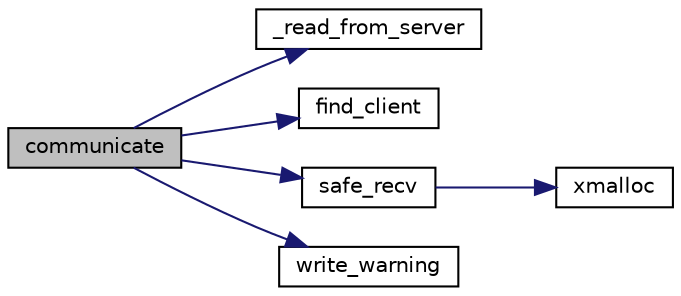 digraph "communicate"
{
 // LATEX_PDF_SIZE
  edge [fontname="Helvetica",fontsize="10",labelfontname="Helvetica",labelfontsize="10"];
  node [fontname="Helvetica",fontsize="10",shape=record];
  rankdir="LR";
  Node1 [label="communicate",height=0.2,width=0.4,color="black", fillcolor="grey75", style="filled", fontcolor="black",tooltip="Handle communication with the server."];
  Node1 -> Node2 [color="midnightblue",fontsize="10",style="solid",fontname="Helvetica"];
  Node2 [label="_read_from_server",height=0.2,width=0.4,color="black", fillcolor="white", style="filled",URL="$basic__client_8c.html#a5fe8d2bcada37c4643319d61a9b380f8",tooltip="Read the server response."];
  Node1 -> Node3 [color="midnightblue",fontsize="10",style="solid",fontname="Helvetica"];
  Node3 [label="find_client",height=0.2,width=0.4,color="black", fillcolor="white", style="filled",URL="$connection_8c.html#aefccf8e7b43e39717455ca63ca6fa03c",tooltip="Find the connection_t element where the socket is equal to client sock."];
  Node1 -> Node4 [color="midnightblue",fontsize="10",style="solid",fontname="Helvetica"];
  Node4 [label="safe_recv",height=0.2,width=0.4,color="black", fillcolor="white", style="filled",URL="$safe__io_8h.html#a11618f30f0d5d1293329f1d6804ff5fa",tooltip="Receive a message from a client safely."];
  Node4 -> Node5 [color="midnightblue",fontsize="10",style="solid",fontname="Helvetica"];
  Node5 [label="xmalloc",height=0.2,width=0.4,color="black", fillcolor="white", style="filled",URL="$epoll__server_2utils_2xalloc_8c.html#a42ccfa6fc49cc4ce90cc44cd05052490",tooltip="Malloc wrapper that exit on failure."];
  Node1 -> Node6 [color="midnightblue",fontsize="10",style="solid",fontname="Helvetica"];
  Node6 [label="write_warning",height=0.2,width=0.4,color="black", fillcolor="white", style="filled",URL="$logger_8h.html#ae5719e99feb0e409f827c968cb6c824c",tooltip="Log an error message."];
}
